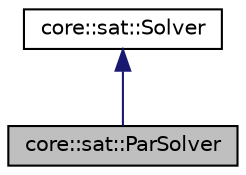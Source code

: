 digraph "core::sat::ParSolver"
{
 // LATEX_PDF_SIZE
  edge [fontname="Helvetica",fontsize="10",labelfontname="Helvetica",labelfontsize="10"];
  node [fontname="Helvetica",fontsize="10",shape=record];
  Node1 [label="core::sat::ParSolver",height=0.2,width=0.4,color="black", fillcolor="grey75", style="filled", fontcolor="black",tooltip="Parallel solver implementation."];
  Node2 -> Node1 [dir="back",color="midnightblue",fontsize="10",style="solid",fontname="Helvetica"];
  Node2 [label="core::sat::Solver",height=0.2,width=0.4,color="black", fillcolor="white", style="filled",URL="$classcore_1_1sat_1_1Solver.html",tooltip="SAT Solver interface."];
}
